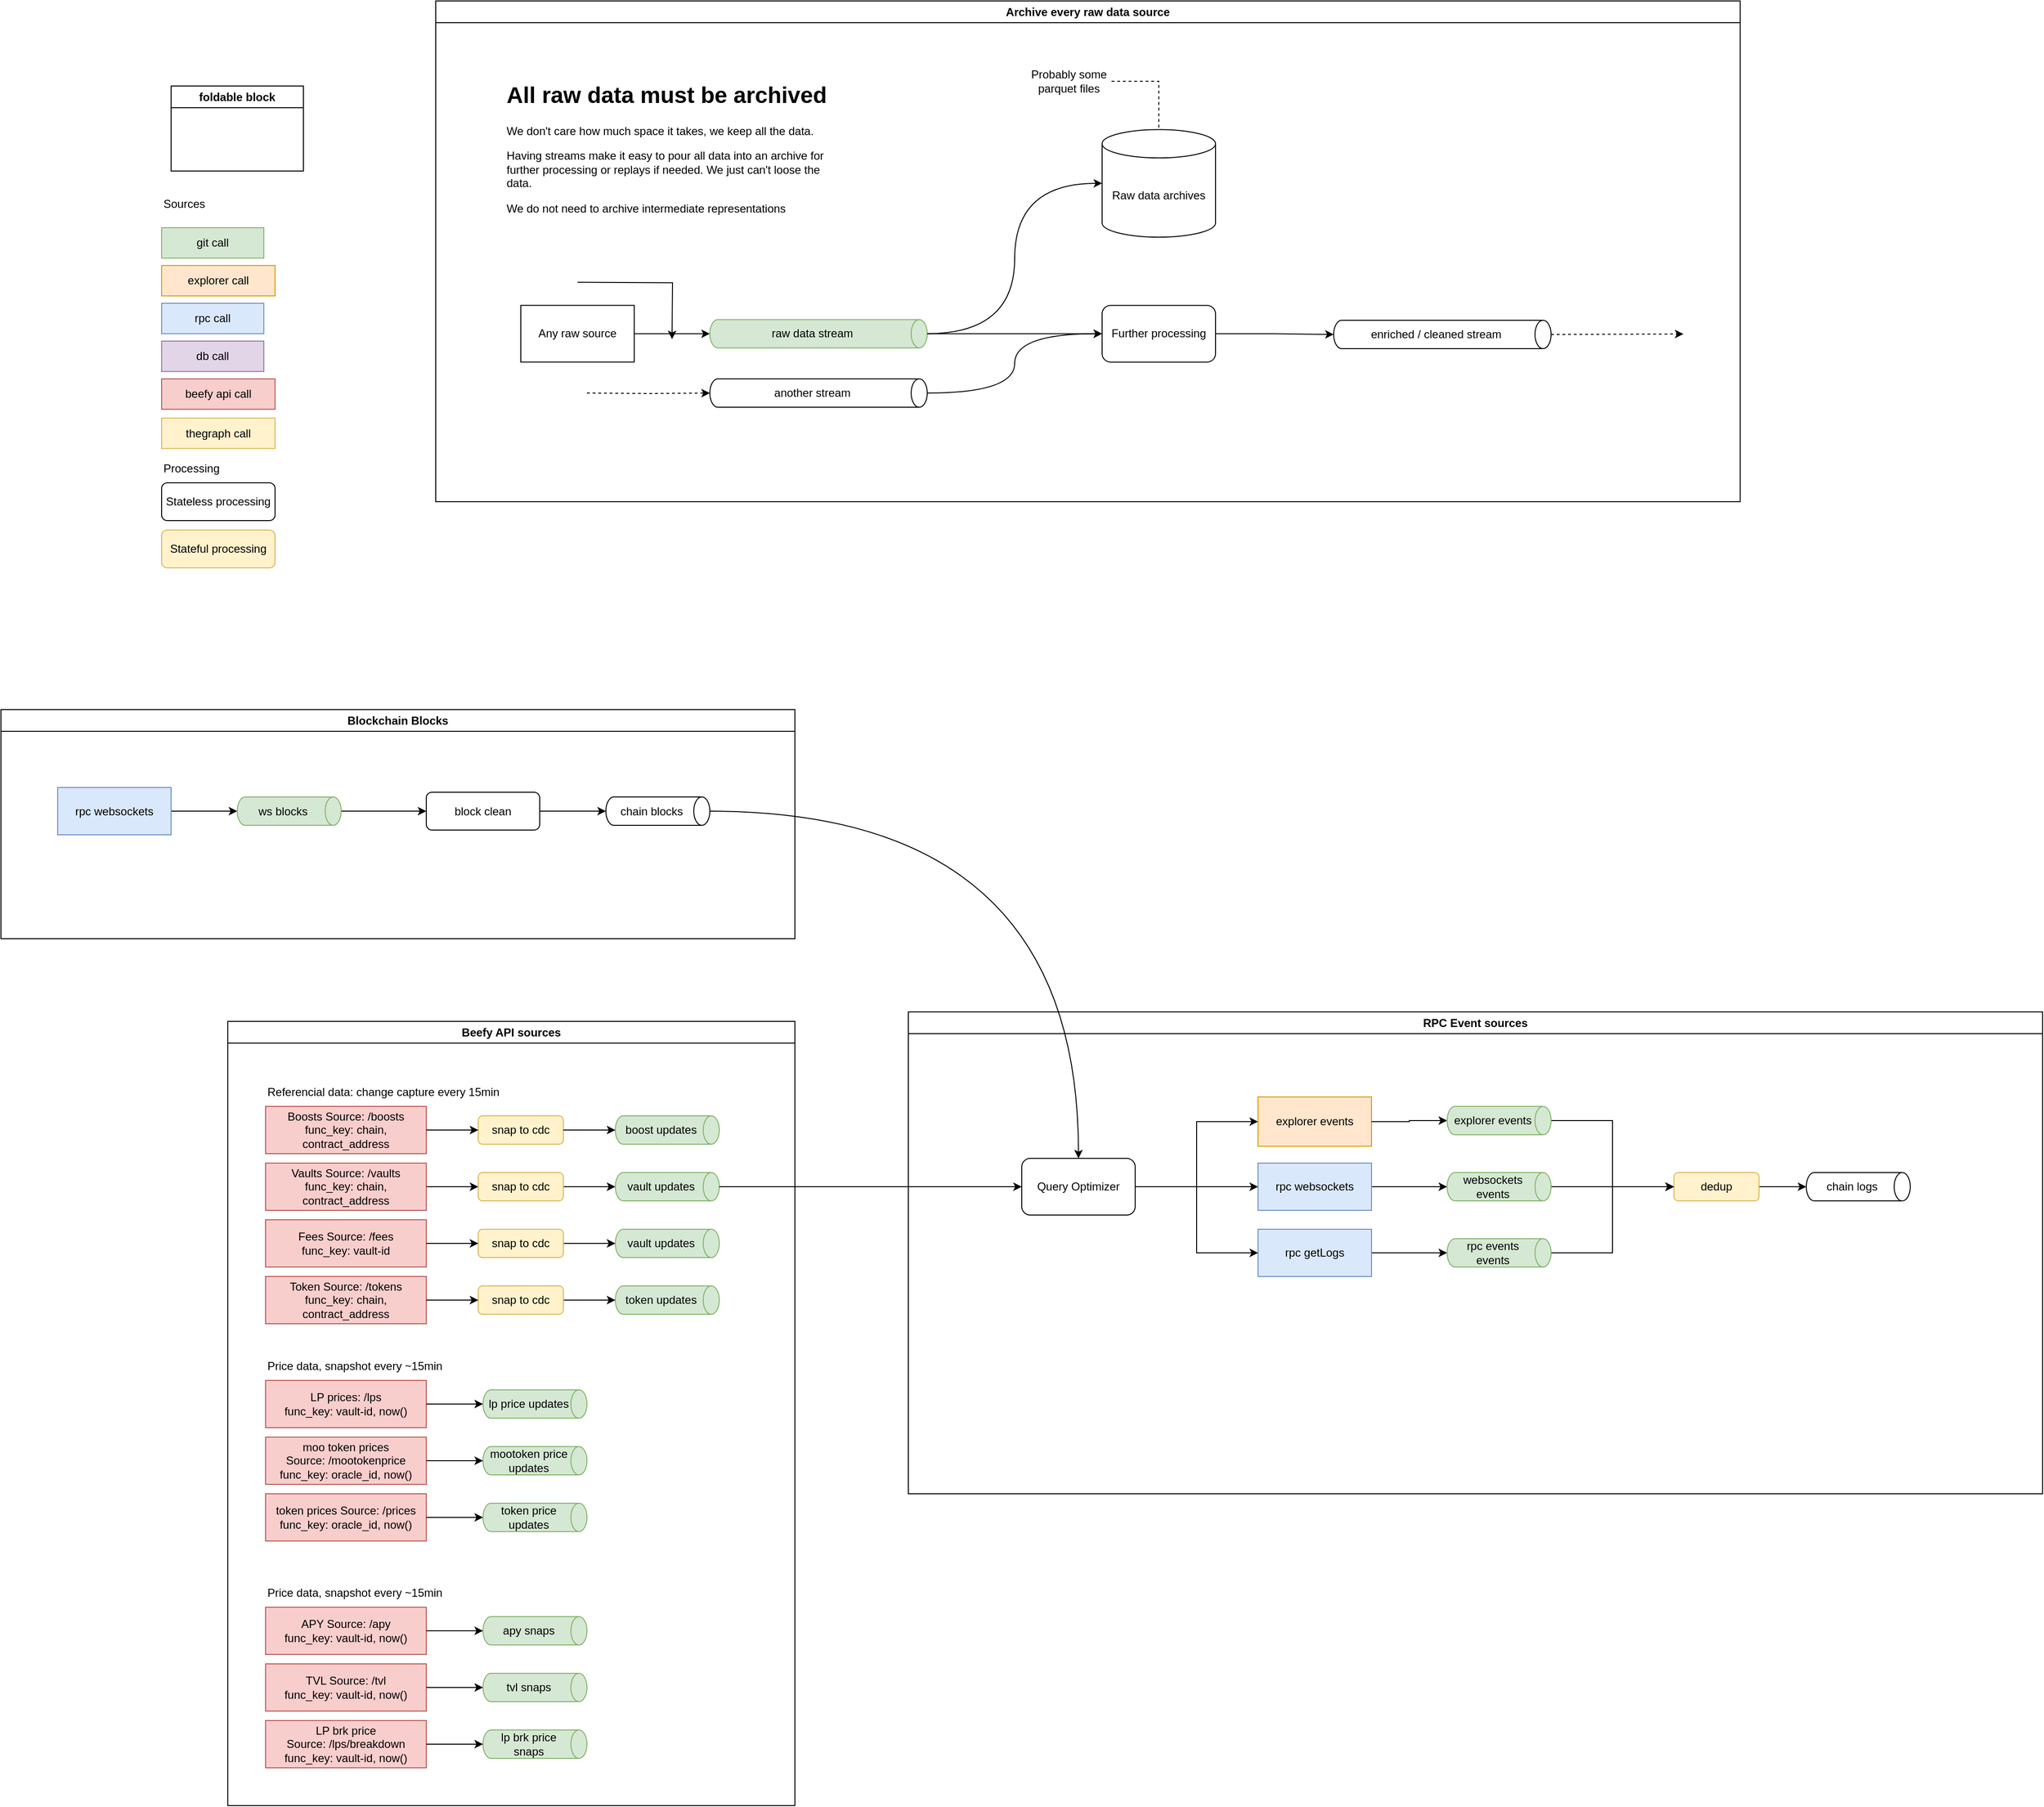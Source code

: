 <mxfile version="22.0.8" type="github">
  <diagram name="Page-1" id="d61cFQMUThN0K3jyABDj">
    <mxGraphModel dx="2318" dy="2103" grid="1" gridSize="10" guides="1" tooltips="1" connect="1" arrows="1" fold="1" page="1" pageScale="1" pageWidth="850" pageHeight="1100" math="0" shadow="0">
      <root>
        <mxCell id="0" />
        <mxCell id="1" parent="0" />
        <mxCell id="mptU31HQFR-m2cuub4Bu-2" value="explorer call" style="rounded=0;whiteSpace=wrap;html=1;fontSize=12;glass=0;strokeWidth=1;shadow=0;fillColor=#ffe6cc;strokeColor=#d79b00;" vertex="1" parent="1">
          <mxGeometry x="90" y="50" width="120" height="32.2" as="geometry" />
        </mxCell>
        <mxCell id="mptU31HQFR-m2cuub4Bu-3" value="rpc call" style="rounded=0;whiteSpace=wrap;html=1;fontSize=12;glass=0;strokeWidth=1;shadow=0;fillColor=#dae8fc;strokeColor=#6c8ebf;" vertex="1" parent="1">
          <mxGeometry x="90" y="90" width="108.12" height="32.2" as="geometry" />
        </mxCell>
        <mxCell id="mptU31HQFR-m2cuub4Bu-4" value="git call" style="rounded=0;whiteSpace=wrap;html=1;fontSize=12;glass=0;strokeWidth=1;shadow=0;fillColor=#d5e8d4;strokeColor=#82b366;" vertex="1" parent="1">
          <mxGeometry x="90" y="10" width="108.12" height="32.2" as="geometry" />
        </mxCell>
        <mxCell id="mptU31HQFR-m2cuub4Bu-5" value="db call" style="rounded=0;whiteSpace=wrap;html=1;fontSize=12;glass=0;strokeWidth=1;shadow=0;fillColor=#e1d5e7;strokeColor=#9673a6;" vertex="1" parent="1">
          <mxGeometry x="90" y="130" width="108.12" height="32.2" as="geometry" />
        </mxCell>
        <mxCell id="mptU31HQFR-m2cuub4Bu-6" value="beefy api call" style="rounded=0;whiteSpace=wrap;html=1;fontSize=12;glass=0;strokeWidth=1;shadow=0;fillColor=#f8cecc;strokeColor=#b85450;" vertex="1" parent="1">
          <mxGeometry x="90" y="170" width="120" height="32.2" as="geometry" />
        </mxCell>
        <mxCell id="mptU31HQFR-m2cuub4Bu-7" value="thegraph call" style="rounded=0;whiteSpace=wrap;html=1;fontSize=12;glass=0;strokeWidth=1;shadow=0;fillColor=#fff2cc;strokeColor=#d6b656;" vertex="1" parent="1">
          <mxGeometry x="90" y="211.5" width="120" height="32.2" as="geometry" />
        </mxCell>
        <mxCell id="mptU31HQFR-m2cuub4Bu-27" value="Archive every raw data source" style="swimlane;whiteSpace=wrap;html=1;" vertex="1" parent="1">
          <mxGeometry x="380" y="-230" width="1380" height="530" as="geometry">
            <mxRectangle x="380" y="-230" width="80" height="30" as="alternateBounds" />
          </mxGeometry>
        </mxCell>
        <mxCell id="mptU31HQFR-m2cuub4Bu-36" style="edgeStyle=orthogonalEdgeStyle;rounded=0;orthogonalLoop=1;jettySize=auto;html=1;exitX=1;exitY=0.5;exitDx=0;exitDy=0;entryX=0;entryY=0.5;entryDx=0;entryDy=0;jumpStyle=arc;jumpSize=12;" edge="1" parent="mptU31HQFR-m2cuub4Bu-27" target="mptU31HQFR-m2cuub4Bu-31">
          <mxGeometry relative="1" as="geometry">
            <mxPoint x="250" y="358" as="targetPoint" />
            <mxPoint x="150" y="297.75" as="sourcePoint" />
          </mxGeometry>
        </mxCell>
        <mxCell id="mptU31HQFR-m2cuub4Bu-37" style="edgeStyle=orthogonalEdgeStyle;rounded=0;orthogonalLoop=1;jettySize=auto;html=1;exitX=1;exitY=0.5;exitDx=0;exitDy=0;jumpStyle=arc;jumpSize=12;" edge="1" parent="mptU31HQFR-m2cuub4Bu-27" target="mptU31HQFR-m2cuub4Bu-32">
          <mxGeometry relative="1" as="geometry">
            <mxPoint x="310" y="298.25" as="sourcePoint" />
          </mxGeometry>
        </mxCell>
        <mxCell id="mptU31HQFR-m2cuub4Bu-38" style="edgeStyle=orthogonalEdgeStyle;rounded=0;orthogonalLoop=1;jettySize=auto;html=1;exitX=1;exitY=0.5;exitDx=0;exitDy=0;exitPerimeter=0;jumpStyle=arc;jumpSize=12;" edge="1" parent="mptU31HQFR-m2cuub4Bu-27" target="mptU31HQFR-m2cuub4Bu-33">
          <mxGeometry relative="1" as="geometry">
            <mxPoint x="470" y="298.25" as="sourcePoint" />
          </mxGeometry>
        </mxCell>
        <mxCell id="mptU31HQFR-m2cuub4Bu-11" value="Any raw source" style="rounded=0;whiteSpace=wrap;html=1;" vertex="1" parent="mptU31HQFR-m2cuub4Bu-27">
          <mxGeometry x="90" y="322.2" width="120" height="60" as="geometry" />
        </mxCell>
        <mxCell id="mptU31HQFR-m2cuub4Bu-17" value="raw data stream" style="shape=cylinder3;whiteSpace=wrap;html=1;boundedLbl=1;backgroundOutline=1;size=8.5;rotation=90;fillColor=#d5e8d4;horizontal=0;strokeColor=#82b366;" vertex="1" parent="mptU31HQFR-m2cuub4Bu-27">
          <mxGeometry x="390" y="237.2" width="30" height="230" as="geometry" />
        </mxCell>
        <mxCell id="mptU31HQFR-m2cuub4Bu-18" style="edgeStyle=orthogonalEdgeStyle;rounded=0;orthogonalLoop=1;jettySize=auto;html=1;exitX=1;exitY=0.5;exitDx=0;exitDy=0;entryX=0.5;entryY=1;entryDx=0;entryDy=0;entryPerimeter=0;" edge="1" parent="mptU31HQFR-m2cuub4Bu-27" source="mptU31HQFR-m2cuub4Bu-11" target="mptU31HQFR-m2cuub4Bu-17">
          <mxGeometry relative="1" as="geometry" />
        </mxCell>
        <mxCell id="mptU31HQFR-m2cuub4Bu-19" value="Raw data archives" style="shape=cylinder3;whiteSpace=wrap;html=1;boundedLbl=1;backgroundOutline=1;size=15;" vertex="1" parent="mptU31HQFR-m2cuub4Bu-27">
          <mxGeometry x="705" y="136.1" width="120" height="113.9" as="geometry" />
        </mxCell>
        <mxCell id="mptU31HQFR-m2cuub4Bu-22" style="edgeStyle=orthogonalEdgeStyle;rounded=0;orthogonalLoop=1;jettySize=auto;html=1;exitX=0.5;exitY=0;exitDx=0;exitDy=0;exitPerimeter=0;entryX=0;entryY=0.5;entryDx=0;entryDy=0;entryPerimeter=0;curved=1;" edge="1" parent="mptU31HQFR-m2cuub4Bu-27" source="mptU31HQFR-m2cuub4Bu-17" target="mptU31HQFR-m2cuub4Bu-19">
          <mxGeometry relative="1" as="geometry" />
        </mxCell>
        <mxCell id="mptU31HQFR-m2cuub4Bu-24" value="Further processing" style="rounded=1;whiteSpace=wrap;html=1;" vertex="1" parent="mptU31HQFR-m2cuub4Bu-27">
          <mxGeometry x="705" y="322.2" width="120" height="60" as="geometry" />
        </mxCell>
        <mxCell id="mptU31HQFR-m2cuub4Bu-23" style="edgeStyle=orthogonalEdgeStyle;rounded=0;orthogonalLoop=1;jettySize=auto;html=1;exitX=0.5;exitY=0;exitDx=0;exitDy=0;exitPerimeter=0;entryX=0;entryY=0.5;entryDx=0;entryDy=0;" edge="1" parent="mptU31HQFR-m2cuub4Bu-27" source="mptU31HQFR-m2cuub4Bu-17" target="mptU31HQFR-m2cuub4Bu-24">
          <mxGeometry relative="1" as="geometry">
            <mxPoint x="685" y="352" as="targetPoint" />
          </mxGeometry>
        </mxCell>
        <mxCell id="mptU31HQFR-m2cuub4Bu-25" value="Probably some parquet files" style="text;html=1;strokeColor=none;fillColor=none;align=center;verticalAlign=middle;whiteSpace=wrap;rounded=0;" vertex="1" parent="mptU31HQFR-m2cuub4Bu-27">
          <mxGeometry x="625" y="70" width="90" height="30" as="geometry" />
        </mxCell>
        <mxCell id="mptU31HQFR-m2cuub4Bu-26" style="edgeStyle=orthogonalEdgeStyle;rounded=0;orthogonalLoop=1;jettySize=auto;html=1;exitX=1;exitY=0.5;exitDx=0;exitDy=0;entryX=0.5;entryY=0;entryDx=0;entryDy=0;entryPerimeter=0;dashed=1;endArrow=none;endFill=0;" edge="1" parent="mptU31HQFR-m2cuub4Bu-27" source="mptU31HQFR-m2cuub4Bu-25" target="mptU31HQFR-m2cuub4Bu-19">
          <mxGeometry relative="1" as="geometry" />
        </mxCell>
        <mxCell id="mptU31HQFR-m2cuub4Bu-42" value="&lt;h1&gt;All raw data must be archived&lt;/h1&gt;&lt;p&gt;We don&#39;t care how much space it takes, we keep all the data.&lt;/p&gt;&lt;p&gt;Having streams make it easy to pour all data into an archive for further processing or replays if needed. We just can&#39;t loose the data.&lt;/p&gt;&lt;p&gt;We do not need to archive intermediate representations&lt;/p&gt;" style="text;html=1;strokeColor=none;fillColor=none;spacing=5;spacingTop=-20;whiteSpace=wrap;overflow=hidden;rounded=0;" vertex="1" parent="mptU31HQFR-m2cuub4Bu-27">
          <mxGeometry x="70" y="80" width="360" height="160" as="geometry" />
        </mxCell>
        <mxCell id="mptU31HQFR-m2cuub4Bu-48" style="edgeStyle=orthogonalEdgeStyle;rounded=0;orthogonalLoop=1;jettySize=auto;html=1;exitX=0.5;exitY=0;exitDx=0;exitDy=0;exitPerimeter=0;dashed=1;" edge="1" parent="mptU31HQFR-m2cuub4Bu-27" source="mptU31HQFR-m2cuub4Bu-43">
          <mxGeometry relative="1" as="geometry">
            <mxPoint x="1320" y="352.5" as="targetPoint" />
          </mxGeometry>
        </mxCell>
        <mxCell id="mptU31HQFR-m2cuub4Bu-43" value="enriched / cleaned stream" style="shape=cylinder3;whiteSpace=wrap;html=1;boundedLbl=1;backgroundOutline=1;size=8.5;rotation=90;horizontal=0;" vertex="1" parent="mptU31HQFR-m2cuub4Bu-27">
          <mxGeometry x="1050" y="238" width="30" height="230" as="geometry" />
        </mxCell>
        <mxCell id="mptU31HQFR-m2cuub4Bu-44" style="edgeStyle=orthogonalEdgeStyle;rounded=0;orthogonalLoop=1;jettySize=auto;html=1;exitX=1;exitY=0.5;exitDx=0;exitDy=0;entryX=0.5;entryY=1;entryDx=0;entryDy=0;entryPerimeter=0;" edge="1" parent="mptU31HQFR-m2cuub4Bu-27" source="mptU31HQFR-m2cuub4Bu-24" target="mptU31HQFR-m2cuub4Bu-43">
          <mxGeometry relative="1" as="geometry" />
        </mxCell>
        <mxCell id="mptU31HQFR-m2cuub4Bu-47" style="edgeStyle=orthogonalEdgeStyle;rounded=0;orthogonalLoop=1;jettySize=auto;html=1;exitX=0.5;exitY=0;exitDx=0;exitDy=0;exitPerimeter=0;entryX=0;entryY=0.5;entryDx=0;entryDy=0;curved=1;" edge="1" parent="mptU31HQFR-m2cuub4Bu-27" source="mptU31HQFR-m2cuub4Bu-45" target="mptU31HQFR-m2cuub4Bu-24">
          <mxGeometry relative="1" as="geometry" />
        </mxCell>
        <mxCell id="mptU31HQFR-m2cuub4Bu-45" value="another stream" style="shape=cylinder3;whiteSpace=wrap;html=1;boundedLbl=1;backgroundOutline=1;size=8.5;rotation=90;horizontal=0;" vertex="1" parent="mptU31HQFR-m2cuub4Bu-27">
          <mxGeometry x="390" y="300" width="30" height="230" as="geometry" />
        </mxCell>
        <mxCell id="mptU31HQFR-m2cuub4Bu-46" style="edgeStyle=orthogonalEdgeStyle;rounded=0;orthogonalLoop=1;jettySize=auto;html=1;entryX=0.5;entryY=1;entryDx=0;entryDy=0;entryPerimeter=0;dashed=1;" edge="1" parent="mptU31HQFR-m2cuub4Bu-27" target="mptU31HQFR-m2cuub4Bu-45">
          <mxGeometry relative="1" as="geometry">
            <mxPoint x="160" y="415" as="sourcePoint" />
            <mxPoint x="280" y="414.79" as="targetPoint" />
          </mxGeometry>
        </mxCell>
        <mxCell id="mptU31HQFR-m2cuub4Bu-82" value="foldable block" style="swimlane;whiteSpace=wrap;html=1;" vertex="1" parent="1">
          <mxGeometry x="100" y="-140" width="140" height="90" as="geometry">
            <mxRectangle x="380" y="-230" width="80" height="30" as="alternateBounds" />
          </mxGeometry>
        </mxCell>
        <mxCell id="mptU31HQFR-m2cuub4Bu-84" style="edgeStyle=orthogonalEdgeStyle;rounded=0;orthogonalLoop=1;jettySize=auto;html=1;exitX=1;exitY=0.5;exitDx=0;exitDy=0;jumpStyle=arc;jumpSize=12;" edge="1" parent="mptU31HQFR-m2cuub4Bu-82">
          <mxGeometry relative="1" as="geometry">
            <mxPoint x="310" y="298.25" as="sourcePoint" />
          </mxGeometry>
        </mxCell>
        <mxCell id="mptU31HQFR-m2cuub4Bu-85" style="edgeStyle=orthogonalEdgeStyle;rounded=0;orthogonalLoop=1;jettySize=auto;html=1;exitX=1;exitY=0.5;exitDx=0;exitDy=0;exitPerimeter=0;jumpStyle=arc;jumpSize=12;" edge="1" parent="mptU31HQFR-m2cuub4Bu-82">
          <mxGeometry relative="1" as="geometry">
            <mxPoint x="470" y="298.25" as="sourcePoint" />
          </mxGeometry>
        </mxCell>
        <mxCell id="mptU31HQFR-m2cuub4Bu-102" value="Beefy API sources" style="swimlane;whiteSpace=wrap;html=1;" vertex="1" parent="1">
          <mxGeometry x="160" y="850" width="600" height="830" as="geometry">
            <mxRectangle x="380" y="-230" width="80" height="30" as="alternateBounds" />
          </mxGeometry>
        </mxCell>
        <mxCell id="mptU31HQFR-m2cuub4Bu-103" style="edgeStyle=orthogonalEdgeStyle;rounded=0;orthogonalLoop=1;jettySize=auto;html=1;exitX=1;exitY=0.5;exitDx=0;exitDy=0;jumpStyle=arc;jumpSize=12;" edge="1" parent="mptU31HQFR-m2cuub4Bu-102">
          <mxGeometry relative="1" as="geometry">
            <mxPoint x="310" y="298.25" as="sourcePoint" />
          </mxGeometry>
        </mxCell>
        <mxCell id="mptU31HQFR-m2cuub4Bu-104" style="edgeStyle=orthogonalEdgeStyle;rounded=0;orthogonalLoop=1;jettySize=auto;html=1;exitX=1;exitY=0.5;exitDx=0;exitDy=0;exitPerimeter=0;jumpStyle=arc;jumpSize=12;" edge="1" parent="mptU31HQFR-m2cuub4Bu-102">
          <mxGeometry relative="1" as="geometry">
            <mxPoint x="470" y="298.25" as="sourcePoint" />
          </mxGeometry>
        </mxCell>
        <mxCell id="mptU31HQFR-m2cuub4Bu-9" value="Boosts Source:&amp;nbsp;/boosts&lt;br&gt;func_key: chain, contract_address" style="rounded=0;whiteSpace=wrap;html=1;fontSize=12;glass=0;strokeWidth=1;shadow=0;fillColor=#f8cecc;strokeColor=#b85450;" vertex="1" parent="mptU31HQFR-m2cuub4Bu-102">
          <mxGeometry x="40" y="90" width="170" height="50" as="geometry" />
        </mxCell>
        <mxCell id="mptU31HQFR-m2cuub4Bu-114" style="edgeStyle=orthogonalEdgeStyle;rounded=0;orthogonalLoop=1;jettySize=auto;html=1;" edge="1" parent="mptU31HQFR-m2cuub4Bu-102" source="mptU31HQFR-m2cuub4Bu-10" target="mptU31HQFR-m2cuub4Bu-113">
          <mxGeometry relative="1" as="geometry" />
        </mxCell>
        <mxCell id="mptU31HQFR-m2cuub4Bu-10" value="Vaults Source:&amp;nbsp;/vaults&lt;br style=&quot;border-color: var(--border-color);&quot;&gt;func_key: chain, contract_address" style="rounded=0;whiteSpace=wrap;html=1;fontSize=12;glass=0;strokeWidth=1;shadow=0;fillColor=#f8cecc;strokeColor=#b85450;" vertex="1" parent="mptU31HQFR-m2cuub4Bu-102">
          <mxGeometry x="40" y="150" width="170" height="50" as="geometry" />
        </mxCell>
        <mxCell id="mptU31HQFR-m2cuub4Bu-52" value="boost updates" style="shape=cylinder3;whiteSpace=wrap;html=1;boundedLbl=1;backgroundOutline=1;size=8.5;rotation=90;fillColor=#d5e8d4;horizontal=0;strokeColor=#82b366;" vertex="1" parent="mptU31HQFR-m2cuub4Bu-102">
          <mxGeometry x="450" y="60" width="30" height="110" as="geometry" />
        </mxCell>
        <mxCell id="mptU31HQFR-m2cuub4Bu-56" value="APY Source:&amp;nbsp;/apy&lt;br style=&quot;border-color: var(--border-color);&quot;&gt;func_key: vault-id, now()" style="rounded=0;whiteSpace=wrap;html=1;fontSize=12;glass=0;strokeWidth=1;shadow=0;fillColor=#f8cecc;strokeColor=#b85450;" vertex="1" parent="mptU31HQFR-m2cuub4Bu-102">
          <mxGeometry x="40" y="620" width="170" height="50" as="geometry" />
        </mxCell>
        <mxCell id="mptU31HQFR-m2cuub4Bu-57" value="TVL Source:&amp;nbsp;/tvl&lt;br&gt;func_key: vault-id, now()" style="rounded=0;whiteSpace=wrap;html=1;fontSize=12;glass=0;strokeWidth=1;shadow=0;fillColor=#f8cecc;strokeColor=#b85450;" vertex="1" parent="mptU31HQFR-m2cuub4Bu-102">
          <mxGeometry x="40" y="680" width="170" height="50" as="geometry" />
        </mxCell>
        <mxCell id="mptU31HQFR-m2cuub4Bu-60" value="tvl snaps" style="shape=cylinder3;whiteSpace=wrap;html=1;boundedLbl=1;backgroundOutline=1;size=8.5;rotation=90;fillColor=#d5e8d4;horizontal=0;strokeColor=#82b366;" vertex="1" parent="mptU31HQFR-m2cuub4Bu-102">
          <mxGeometry x="310" y="650" width="30" height="110" as="geometry" />
        </mxCell>
        <mxCell id="mptU31HQFR-m2cuub4Bu-58" value="apy snaps" style="shape=cylinder3;whiteSpace=wrap;html=1;boundedLbl=1;backgroundOutline=1;size=8.5;rotation=90;fillColor=#d5e8d4;horizontal=0;strokeColor=#82b366;" vertex="1" parent="mptU31HQFR-m2cuub4Bu-102">
          <mxGeometry x="310" y="590" width="30" height="110" as="geometry" />
        </mxCell>
        <mxCell id="mptU31HQFR-m2cuub4Bu-61" style="edgeStyle=orthogonalEdgeStyle;rounded=0;orthogonalLoop=1;jettySize=auto;html=1;" edge="1" parent="mptU31HQFR-m2cuub4Bu-102" source="mptU31HQFR-m2cuub4Bu-57" target="mptU31HQFR-m2cuub4Bu-60">
          <mxGeometry relative="1" as="geometry" />
        </mxCell>
        <mxCell id="mptU31HQFR-m2cuub4Bu-59" style="edgeStyle=orthogonalEdgeStyle;rounded=0;orthogonalLoop=1;jettySize=auto;html=1;" edge="1" parent="mptU31HQFR-m2cuub4Bu-102" source="mptU31HQFR-m2cuub4Bu-56" target="mptU31HQFR-m2cuub4Bu-58">
          <mxGeometry relative="1" as="geometry" />
        </mxCell>
        <mxCell id="mptU31HQFR-m2cuub4Bu-105" value="Price data, snapshot every ~15min" style="text;html=1;strokeColor=none;fillColor=none;align=left;verticalAlign=middle;whiteSpace=wrap;rounded=0;" vertex="1" parent="mptU31HQFR-m2cuub4Bu-102">
          <mxGeometry x="40" y="350" width="250" height="30" as="geometry" />
        </mxCell>
        <mxCell id="mptU31HQFR-m2cuub4Bu-106" value="Referencial data: change capture every 15min" style="text;html=1;strokeColor=none;fillColor=none;align=left;verticalAlign=middle;whiteSpace=wrap;rounded=0;" vertex="1" parent="mptU31HQFR-m2cuub4Bu-102">
          <mxGeometry x="40" y="60" width="330" height="30" as="geometry" />
        </mxCell>
        <mxCell id="mptU31HQFR-m2cuub4Bu-109" value="snap to cdc" style="rounded=1;whiteSpace=wrap;html=1;fillColor=#fff2cc;strokeColor=#d6b656;" vertex="1" parent="mptU31HQFR-m2cuub4Bu-102">
          <mxGeometry x="265" y="100" width="90" height="30" as="geometry" />
        </mxCell>
        <mxCell id="mptU31HQFR-m2cuub4Bu-53" style="edgeStyle=orthogonalEdgeStyle;rounded=0;orthogonalLoop=1;jettySize=auto;html=1;" edge="1" parent="mptU31HQFR-m2cuub4Bu-102" source="mptU31HQFR-m2cuub4Bu-9" target="mptU31HQFR-m2cuub4Bu-109">
          <mxGeometry relative="1" as="geometry" />
        </mxCell>
        <mxCell id="mptU31HQFR-m2cuub4Bu-110" style="edgeStyle=orthogonalEdgeStyle;rounded=0;orthogonalLoop=1;jettySize=auto;html=1;" edge="1" parent="mptU31HQFR-m2cuub4Bu-102" source="mptU31HQFR-m2cuub4Bu-109" target="mptU31HQFR-m2cuub4Bu-52">
          <mxGeometry relative="1" as="geometry" />
        </mxCell>
        <mxCell id="mptU31HQFR-m2cuub4Bu-112" value="vault updates" style="shape=cylinder3;whiteSpace=wrap;html=1;boundedLbl=1;backgroundOutline=1;size=8.5;rotation=90;fillColor=#d5e8d4;horizontal=0;strokeColor=#82b366;" vertex="1" parent="mptU31HQFR-m2cuub4Bu-102">
          <mxGeometry x="450" y="120" width="30" height="110" as="geometry" />
        </mxCell>
        <mxCell id="mptU31HQFR-m2cuub4Bu-115" style="edgeStyle=orthogonalEdgeStyle;rounded=0;orthogonalLoop=1;jettySize=auto;html=1;" edge="1" parent="mptU31HQFR-m2cuub4Bu-102" source="mptU31HQFR-m2cuub4Bu-113" target="mptU31HQFR-m2cuub4Bu-112">
          <mxGeometry relative="1" as="geometry" />
        </mxCell>
        <mxCell id="mptU31HQFR-m2cuub4Bu-113" value="snap to cdc" style="rounded=1;whiteSpace=wrap;html=1;fillColor=#fff2cc;strokeColor=#d6b656;" vertex="1" parent="mptU31HQFR-m2cuub4Bu-102">
          <mxGeometry x="265" y="160" width="90" height="30" as="geometry" />
        </mxCell>
        <mxCell id="mptU31HQFR-m2cuub4Bu-116" value="Fees Source:&amp;nbsp;/fees&lt;br style=&quot;border-color: var(--border-color);&quot;&gt;func_key: vault-id" style="rounded=0;whiteSpace=wrap;html=1;fontSize=12;glass=0;strokeWidth=1;shadow=0;fillColor=#f8cecc;strokeColor=#b85450;" vertex="1" parent="mptU31HQFR-m2cuub4Bu-102">
          <mxGeometry x="40" y="210" width="170" height="50" as="geometry" />
        </mxCell>
        <mxCell id="mptU31HQFR-m2cuub4Bu-117" value="vault updates" style="shape=cylinder3;whiteSpace=wrap;html=1;boundedLbl=1;backgroundOutline=1;size=8.5;rotation=90;fillColor=#d5e8d4;horizontal=0;strokeColor=#82b366;" vertex="1" parent="mptU31HQFR-m2cuub4Bu-102">
          <mxGeometry x="450" y="180" width="30" height="110" as="geometry" />
        </mxCell>
        <mxCell id="mptU31HQFR-m2cuub4Bu-120" style="edgeStyle=orthogonalEdgeStyle;rounded=0;orthogonalLoop=1;jettySize=auto;html=1;" edge="1" parent="mptU31HQFR-m2cuub4Bu-102" source="mptU31HQFR-m2cuub4Bu-118" target="mptU31HQFR-m2cuub4Bu-117">
          <mxGeometry relative="1" as="geometry" />
        </mxCell>
        <mxCell id="mptU31HQFR-m2cuub4Bu-118" value="snap to cdc" style="rounded=1;whiteSpace=wrap;html=1;fillColor=#fff2cc;strokeColor=#d6b656;" vertex="1" parent="mptU31HQFR-m2cuub4Bu-102">
          <mxGeometry x="265" y="220" width="90" height="30" as="geometry" />
        </mxCell>
        <mxCell id="mptU31HQFR-m2cuub4Bu-119" style="edgeStyle=orthogonalEdgeStyle;rounded=0;orthogonalLoop=1;jettySize=auto;html=1;" edge="1" parent="mptU31HQFR-m2cuub4Bu-102" source="mptU31HQFR-m2cuub4Bu-116" target="mptU31HQFR-m2cuub4Bu-118">
          <mxGeometry relative="1" as="geometry" />
        </mxCell>
        <mxCell id="mptU31HQFR-m2cuub4Bu-121" value="LP prices:&amp;nbsp;/lps&lt;br&gt;func_key: vault-id, now()" style="rounded=0;whiteSpace=wrap;html=1;fontSize=12;glass=0;strokeWidth=1;shadow=0;fillColor=#f8cecc;strokeColor=#b85450;" vertex="1" parent="mptU31HQFR-m2cuub4Bu-102">
          <mxGeometry x="40" y="380" width="170" height="50" as="geometry" />
        </mxCell>
        <mxCell id="mptU31HQFR-m2cuub4Bu-122" value="lp price updates" style="shape=cylinder3;whiteSpace=wrap;html=1;boundedLbl=1;backgroundOutline=1;size=8.5;rotation=90;fillColor=#d5e8d4;horizontal=0;strokeColor=#82b366;" vertex="1" parent="mptU31HQFR-m2cuub4Bu-102">
          <mxGeometry x="310" y="350" width="30" height="110" as="geometry" />
        </mxCell>
        <mxCell id="mptU31HQFR-m2cuub4Bu-123" style="edgeStyle=orthogonalEdgeStyle;rounded=0;orthogonalLoop=1;jettySize=auto;html=1;" edge="1" parent="mptU31HQFR-m2cuub4Bu-102" source="mptU31HQFR-m2cuub4Bu-121" target="mptU31HQFR-m2cuub4Bu-122">
          <mxGeometry relative="1" as="geometry" />
        </mxCell>
        <mxCell id="mptU31HQFR-m2cuub4Bu-124" value="LP brk price Source:&amp;nbsp;/lps/breakdown&lt;br&gt;func_key: vault-id, now()" style="rounded=0;whiteSpace=wrap;html=1;fontSize=12;glass=0;strokeWidth=1;shadow=0;fillColor=#f8cecc;strokeColor=#b85450;" vertex="1" parent="mptU31HQFR-m2cuub4Bu-102">
          <mxGeometry x="40" y="740" width="170" height="50" as="geometry" />
        </mxCell>
        <mxCell id="mptU31HQFR-m2cuub4Bu-125" value="lp brk price snaps" style="shape=cylinder3;whiteSpace=wrap;html=1;boundedLbl=1;backgroundOutline=1;size=8.5;rotation=90;fillColor=#d5e8d4;horizontal=0;strokeColor=#82b366;" vertex="1" parent="mptU31HQFR-m2cuub4Bu-102">
          <mxGeometry x="310" y="710" width="30" height="110" as="geometry" />
        </mxCell>
        <mxCell id="mptU31HQFR-m2cuub4Bu-126" style="edgeStyle=orthogonalEdgeStyle;rounded=0;orthogonalLoop=1;jettySize=auto;html=1;" edge="1" parent="mptU31HQFR-m2cuub4Bu-102" source="mptU31HQFR-m2cuub4Bu-124" target="mptU31HQFR-m2cuub4Bu-125">
          <mxGeometry relative="1" as="geometry" />
        </mxCell>
        <mxCell id="mptU31HQFR-m2cuub4Bu-127" value="Token Source:&amp;nbsp;/tokens&lt;br style=&quot;border-color: var(--border-color);&quot;&gt;func_key: chain, contract_address" style="rounded=0;whiteSpace=wrap;html=1;fontSize=12;glass=0;strokeWidth=1;shadow=0;fillColor=#f8cecc;strokeColor=#b85450;" vertex="1" parent="mptU31HQFR-m2cuub4Bu-102">
          <mxGeometry x="40" y="270" width="170" height="50" as="geometry" />
        </mxCell>
        <mxCell id="mptU31HQFR-m2cuub4Bu-128" value="token updates" style="shape=cylinder3;whiteSpace=wrap;html=1;boundedLbl=1;backgroundOutline=1;size=8.5;rotation=90;fillColor=#d5e8d4;horizontal=0;strokeColor=#82b366;" vertex="1" parent="mptU31HQFR-m2cuub4Bu-102">
          <mxGeometry x="450" y="240" width="30" height="110" as="geometry" />
        </mxCell>
        <mxCell id="mptU31HQFR-m2cuub4Bu-129" style="edgeStyle=orthogonalEdgeStyle;rounded=0;orthogonalLoop=1;jettySize=auto;html=1;" edge="1" parent="mptU31HQFR-m2cuub4Bu-102" source="mptU31HQFR-m2cuub4Bu-130" target="mptU31HQFR-m2cuub4Bu-128">
          <mxGeometry relative="1" as="geometry" />
        </mxCell>
        <mxCell id="mptU31HQFR-m2cuub4Bu-130" value="snap to cdc" style="rounded=1;whiteSpace=wrap;html=1;fillColor=#fff2cc;strokeColor=#d6b656;" vertex="1" parent="mptU31HQFR-m2cuub4Bu-102">
          <mxGeometry x="265" y="280" width="90" height="30" as="geometry" />
        </mxCell>
        <mxCell id="mptU31HQFR-m2cuub4Bu-131" style="edgeStyle=orthogonalEdgeStyle;rounded=0;orthogonalLoop=1;jettySize=auto;html=1;" edge="1" parent="mptU31HQFR-m2cuub4Bu-102" source="mptU31HQFR-m2cuub4Bu-127" target="mptU31HQFR-m2cuub4Bu-130">
          <mxGeometry relative="1" as="geometry" />
        </mxCell>
        <mxCell id="mptU31HQFR-m2cuub4Bu-132" value="moo token prices Source:&amp;nbsp;/mootokenprice&lt;br&gt;func_key: oracle_id, now()" style="rounded=0;whiteSpace=wrap;html=1;fontSize=12;glass=0;strokeWidth=1;shadow=0;fillColor=#f8cecc;strokeColor=#b85450;" vertex="1" parent="mptU31HQFR-m2cuub4Bu-102">
          <mxGeometry x="40" y="440" width="170" height="50" as="geometry" />
        </mxCell>
        <mxCell id="mptU31HQFR-m2cuub4Bu-133" value="mootoken price updates" style="shape=cylinder3;whiteSpace=wrap;html=1;boundedLbl=1;backgroundOutline=1;size=8.5;rotation=90;fillColor=#d5e8d4;horizontal=0;strokeColor=#82b366;" vertex="1" parent="mptU31HQFR-m2cuub4Bu-102">
          <mxGeometry x="310" y="410" width="30" height="110" as="geometry" />
        </mxCell>
        <mxCell id="mptU31HQFR-m2cuub4Bu-134" style="edgeStyle=orthogonalEdgeStyle;rounded=0;orthogonalLoop=1;jettySize=auto;html=1;" edge="1" parent="mptU31HQFR-m2cuub4Bu-102" source="mptU31HQFR-m2cuub4Bu-132" target="mptU31HQFR-m2cuub4Bu-133">
          <mxGeometry relative="1" as="geometry" />
        </mxCell>
        <mxCell id="mptU31HQFR-m2cuub4Bu-135" value="Price data, snapshot every ~15min" style="text;html=1;strokeColor=none;fillColor=none;align=left;verticalAlign=middle;whiteSpace=wrap;rounded=0;" vertex="1" parent="mptU31HQFR-m2cuub4Bu-102">
          <mxGeometry x="40" y="590" width="250" height="30" as="geometry" />
        </mxCell>
        <mxCell id="mptU31HQFR-m2cuub4Bu-136" value="token prices Source:&amp;nbsp;/prices&lt;br&gt;func_key: oracle_id, now()" style="rounded=0;whiteSpace=wrap;html=1;fontSize=12;glass=0;strokeWidth=1;shadow=0;fillColor=#f8cecc;strokeColor=#b85450;" vertex="1" parent="mptU31HQFR-m2cuub4Bu-102">
          <mxGeometry x="40" y="500" width="170" height="50" as="geometry" />
        </mxCell>
        <mxCell id="mptU31HQFR-m2cuub4Bu-137" value="token price updates" style="shape=cylinder3;whiteSpace=wrap;html=1;boundedLbl=1;backgroundOutline=1;size=8.5;rotation=90;fillColor=#d5e8d4;horizontal=0;strokeColor=#82b366;" vertex="1" parent="mptU31HQFR-m2cuub4Bu-102">
          <mxGeometry x="310" y="470" width="30" height="110" as="geometry" />
        </mxCell>
        <mxCell id="mptU31HQFR-m2cuub4Bu-138" style="edgeStyle=orthogonalEdgeStyle;rounded=0;orthogonalLoop=1;jettySize=auto;html=1;" edge="1" parent="mptU31HQFR-m2cuub4Bu-102" source="mptU31HQFR-m2cuub4Bu-136" target="mptU31HQFR-m2cuub4Bu-137">
          <mxGeometry relative="1" as="geometry" />
        </mxCell>
        <mxCell id="mptU31HQFR-m2cuub4Bu-139" value="RPC Event sources" style="swimlane;whiteSpace=wrap;html=1;" vertex="1" parent="1">
          <mxGeometry x="880" y="840" width="1200" height="510" as="geometry">
            <mxRectangle x="380" y="-230" width="80" height="30" as="alternateBounds" />
          </mxGeometry>
        </mxCell>
        <mxCell id="mptU31HQFR-m2cuub4Bu-140" style="edgeStyle=orthogonalEdgeStyle;rounded=0;orthogonalLoop=1;jettySize=auto;html=1;exitX=1;exitY=0.5;exitDx=0;exitDy=0;jumpStyle=arc;jumpSize=12;" edge="1" parent="mptU31HQFR-m2cuub4Bu-139">
          <mxGeometry relative="1" as="geometry">
            <mxPoint x="310" y="298.25" as="sourcePoint" />
          </mxGeometry>
        </mxCell>
        <mxCell id="mptU31HQFR-m2cuub4Bu-141" style="edgeStyle=orthogonalEdgeStyle;rounded=0;orthogonalLoop=1;jettySize=auto;html=1;exitX=1;exitY=0.5;exitDx=0;exitDy=0;exitPerimeter=0;jumpStyle=arc;jumpSize=12;" edge="1" parent="mptU31HQFR-m2cuub4Bu-139">
          <mxGeometry relative="1" as="geometry">
            <mxPoint x="470" y="298.25" as="sourcePoint" />
          </mxGeometry>
        </mxCell>
        <mxCell id="mptU31HQFR-m2cuub4Bu-142" value="explorer events" style="rounded=0;whiteSpace=wrap;html=1;fontSize=12;glass=0;strokeWidth=1;shadow=0;fillColor=#ffe6cc;strokeColor=#d79b00;" vertex="1" parent="mptU31HQFR-m2cuub4Bu-139">
          <mxGeometry x="370" y="90" width="120" height="52.2" as="geometry" />
        </mxCell>
        <mxCell id="mptU31HQFR-m2cuub4Bu-149" style="edgeStyle=orthogonalEdgeStyle;rounded=0;orthogonalLoop=1;jettySize=auto;html=1;" edge="1" parent="mptU31HQFR-m2cuub4Bu-139" source="mptU31HQFR-m2cuub4Bu-143" target="mptU31HQFR-m2cuub4Bu-159">
          <mxGeometry relative="1" as="geometry">
            <mxPoint x="590" y="185" as="targetPoint" />
          </mxGeometry>
        </mxCell>
        <mxCell id="mptU31HQFR-m2cuub4Bu-143" value="rpc websockets" style="rounded=0;whiteSpace=wrap;html=1;fontSize=12;glass=0;strokeWidth=1;shadow=0;fillColor=#dae8fc;strokeColor=#6c8ebf;" vertex="1" parent="mptU31HQFR-m2cuub4Bu-139">
          <mxGeometry x="370" y="160" width="120" height="50" as="geometry" />
        </mxCell>
        <mxCell id="mptU31HQFR-m2cuub4Bu-150" style="edgeStyle=orthogonalEdgeStyle;rounded=0;orthogonalLoop=1;jettySize=auto;html=1;exitX=1;exitY=0.5;exitDx=0;exitDy=0;" edge="1" parent="mptU31HQFR-m2cuub4Bu-139" source="mptU31HQFR-m2cuub4Bu-144" target="mptU31HQFR-m2cuub4Bu-160">
          <mxGeometry relative="1" as="geometry">
            <mxPoint x="590" y="185" as="targetPoint" />
          </mxGeometry>
        </mxCell>
        <mxCell id="mptU31HQFR-m2cuub4Bu-144" value="rpc getLogs" style="rounded=0;whiteSpace=wrap;html=1;fontSize=12;glass=0;strokeWidth=1;shadow=0;fillColor=#dae8fc;strokeColor=#6c8ebf;" vertex="1" parent="mptU31HQFR-m2cuub4Bu-139">
          <mxGeometry x="370" y="230" width="120" height="50" as="geometry" />
        </mxCell>
        <mxCell id="mptU31HQFR-m2cuub4Bu-145" value="chain logs" style="shape=cylinder3;whiteSpace=wrap;html=1;boundedLbl=1;backgroundOutline=1;size=8.5;rotation=90;horizontal=0;" vertex="1" parent="mptU31HQFR-m2cuub4Bu-139">
          <mxGeometry x="990" y="130" width="30" height="110" as="geometry" />
        </mxCell>
        <mxCell id="mptU31HQFR-m2cuub4Bu-147" style="edgeStyle=orthogonalEdgeStyle;rounded=0;orthogonalLoop=1;jettySize=auto;html=1;" edge="1" parent="mptU31HQFR-m2cuub4Bu-139" target="mptU31HQFR-m2cuub4Bu-158" source="mptU31HQFR-m2cuub4Bu-142">
          <mxGeometry relative="1" as="geometry">
            <mxPoint x="550" y="185" as="sourcePoint" />
            <mxPoint x="590" y="116" as="targetPoint" />
          </mxGeometry>
        </mxCell>
        <mxCell id="mptU31HQFR-m2cuub4Bu-164" style="edgeStyle=orthogonalEdgeStyle;rounded=0;orthogonalLoop=1;jettySize=auto;html=1;" edge="1" parent="mptU31HQFR-m2cuub4Bu-139" source="mptU31HQFR-m2cuub4Bu-157" target="mptU31HQFR-m2cuub4Bu-145">
          <mxGeometry relative="1" as="geometry" />
        </mxCell>
        <mxCell id="mptU31HQFR-m2cuub4Bu-157" value="dedup" style="rounded=1;whiteSpace=wrap;html=1;fillColor=#fff2cc;strokeColor=#d6b656;" vertex="1" parent="mptU31HQFR-m2cuub4Bu-139">
          <mxGeometry x="810" y="170" width="90" height="30" as="geometry" />
        </mxCell>
        <mxCell id="mptU31HQFR-m2cuub4Bu-161" style="edgeStyle=orthogonalEdgeStyle;rounded=0;orthogonalLoop=1;jettySize=auto;html=1;entryX=0;entryY=0.5;entryDx=0;entryDy=0;" edge="1" parent="mptU31HQFR-m2cuub4Bu-139" source="mptU31HQFR-m2cuub4Bu-158" target="mptU31HQFR-m2cuub4Bu-157">
          <mxGeometry relative="1" as="geometry" />
        </mxCell>
        <mxCell id="mptU31HQFR-m2cuub4Bu-158" value="explorer events" style="shape=cylinder3;whiteSpace=wrap;html=1;boundedLbl=1;backgroundOutline=1;size=8.5;rotation=90;fillColor=#d5e8d4;horizontal=0;strokeColor=#82b366;" vertex="1" parent="mptU31HQFR-m2cuub4Bu-139">
          <mxGeometry x="610" y="60" width="30" height="110" as="geometry" />
        </mxCell>
        <mxCell id="mptU31HQFR-m2cuub4Bu-162" style="edgeStyle=orthogonalEdgeStyle;rounded=0;orthogonalLoop=1;jettySize=auto;html=1;entryX=0;entryY=0.5;entryDx=0;entryDy=0;" edge="1" parent="mptU31HQFR-m2cuub4Bu-139" source="mptU31HQFR-m2cuub4Bu-159" target="mptU31HQFR-m2cuub4Bu-157">
          <mxGeometry relative="1" as="geometry" />
        </mxCell>
        <mxCell id="mptU31HQFR-m2cuub4Bu-159" value="websockets events" style="shape=cylinder3;whiteSpace=wrap;html=1;boundedLbl=1;backgroundOutline=1;size=8.5;rotation=90;fillColor=#d5e8d4;horizontal=0;strokeColor=#82b366;" vertex="1" parent="mptU31HQFR-m2cuub4Bu-139">
          <mxGeometry x="610" y="130" width="30" height="110" as="geometry" />
        </mxCell>
        <mxCell id="mptU31HQFR-m2cuub4Bu-163" style="edgeStyle=orthogonalEdgeStyle;rounded=0;orthogonalLoop=1;jettySize=auto;html=1;entryX=0;entryY=0.5;entryDx=0;entryDy=0;" edge="1" parent="mptU31HQFR-m2cuub4Bu-139" source="mptU31HQFR-m2cuub4Bu-160" target="mptU31HQFR-m2cuub4Bu-157">
          <mxGeometry relative="1" as="geometry" />
        </mxCell>
        <mxCell id="mptU31HQFR-m2cuub4Bu-160" value="rpc events events" style="shape=cylinder3;whiteSpace=wrap;html=1;boundedLbl=1;backgroundOutline=1;size=8.5;rotation=90;fillColor=#d5e8d4;horizontal=0;strokeColor=#82b366;" vertex="1" parent="mptU31HQFR-m2cuub4Bu-139">
          <mxGeometry x="610" y="200" width="30" height="110" as="geometry" />
        </mxCell>
        <mxCell id="mptU31HQFR-m2cuub4Bu-174" style="edgeStyle=orthogonalEdgeStyle;rounded=0;orthogonalLoop=1;jettySize=auto;html=1;exitX=1;exitY=0.5;exitDx=0;exitDy=0;entryX=0;entryY=0.5;entryDx=0;entryDy=0;" edge="1" parent="mptU31HQFR-m2cuub4Bu-139" source="mptU31HQFR-m2cuub4Bu-166" target="mptU31HQFR-m2cuub4Bu-142">
          <mxGeometry relative="1" as="geometry" />
        </mxCell>
        <mxCell id="mptU31HQFR-m2cuub4Bu-175" style="edgeStyle=orthogonalEdgeStyle;rounded=0;orthogonalLoop=1;jettySize=auto;html=1;" edge="1" parent="mptU31HQFR-m2cuub4Bu-139" source="mptU31HQFR-m2cuub4Bu-166" target="mptU31HQFR-m2cuub4Bu-143">
          <mxGeometry relative="1" as="geometry" />
        </mxCell>
        <mxCell id="mptU31HQFR-m2cuub4Bu-176" style="edgeStyle=orthogonalEdgeStyle;rounded=0;orthogonalLoop=1;jettySize=auto;html=1;entryX=0;entryY=0.5;entryDx=0;entryDy=0;" edge="1" parent="mptU31HQFR-m2cuub4Bu-139" source="mptU31HQFR-m2cuub4Bu-166" target="mptU31HQFR-m2cuub4Bu-144">
          <mxGeometry relative="1" as="geometry" />
        </mxCell>
        <mxCell id="mptU31HQFR-m2cuub4Bu-166" value="Query Optimizer" style="rounded=1;whiteSpace=wrap;html=1;" vertex="1" parent="mptU31HQFR-m2cuub4Bu-139">
          <mxGeometry x="120" y="155" width="120" height="60" as="geometry" />
        </mxCell>
        <mxCell id="mptU31HQFR-m2cuub4Bu-152" value="Stateless processing" style="rounded=1;whiteSpace=wrap;html=1;" vertex="1" parent="1">
          <mxGeometry x="90" y="280" width="120" height="40" as="geometry" />
        </mxCell>
        <mxCell id="mptU31HQFR-m2cuub4Bu-154" value="Stateful processing" style="rounded=1;whiteSpace=wrap;html=1;fillColor=#fff2cc;strokeColor=#d6b656;" vertex="1" parent="1">
          <mxGeometry x="90" y="330" width="120" height="40" as="geometry" />
        </mxCell>
        <mxCell id="mptU31HQFR-m2cuub4Bu-155" value="Sources" style="text;html=1;strokeColor=none;fillColor=none;align=left;verticalAlign=middle;whiteSpace=wrap;rounded=0;" vertex="1" parent="1">
          <mxGeometry x="90" y="-30" width="60" height="30" as="geometry" />
        </mxCell>
        <mxCell id="mptU31HQFR-m2cuub4Bu-156" value="Processing" style="text;html=1;strokeColor=none;fillColor=none;align=left;verticalAlign=middle;whiteSpace=wrap;rounded=0;" vertex="1" parent="1">
          <mxGeometry x="90" y="250" width="60" height="30" as="geometry" />
        </mxCell>
        <mxCell id="mptU31HQFR-m2cuub4Bu-165" style="edgeStyle=orthogonalEdgeStyle;rounded=0;orthogonalLoop=1;jettySize=auto;html=1;" edge="1" parent="1" source="mptU31HQFR-m2cuub4Bu-112" target="mptU31HQFR-m2cuub4Bu-166">
          <mxGeometry relative="1" as="geometry">
            <mxPoint x="950" y="540" as="targetPoint" />
          </mxGeometry>
        </mxCell>
        <mxCell id="mptU31HQFR-m2cuub4Bu-167" value="Blockchain Blocks" style="swimlane;whiteSpace=wrap;html=1;" vertex="1" parent="1">
          <mxGeometry x="-80" y="520" width="840" height="242.5" as="geometry">
            <mxRectangle x="380" y="-230" width="80" height="30" as="alternateBounds" />
          </mxGeometry>
        </mxCell>
        <mxCell id="mptU31HQFR-m2cuub4Bu-168" style="edgeStyle=orthogonalEdgeStyle;rounded=0;orthogonalLoop=1;jettySize=auto;html=1;exitX=1;exitY=0.5;exitDx=0;exitDy=0;jumpStyle=arc;jumpSize=12;" edge="1" parent="mptU31HQFR-m2cuub4Bu-167">
          <mxGeometry relative="1" as="geometry">
            <mxPoint x="310" y="298.25" as="sourcePoint" />
          </mxGeometry>
        </mxCell>
        <mxCell id="mptU31HQFR-m2cuub4Bu-169" style="edgeStyle=orthogonalEdgeStyle;rounded=0;orthogonalLoop=1;jettySize=auto;html=1;exitX=1;exitY=0.5;exitDx=0;exitDy=0;exitPerimeter=0;jumpStyle=arc;jumpSize=12;" edge="1" parent="mptU31HQFR-m2cuub4Bu-167">
          <mxGeometry relative="1" as="geometry">
            <mxPoint x="470" y="298.25" as="sourcePoint" />
          </mxGeometry>
        </mxCell>
        <mxCell id="mptU31HQFR-m2cuub4Bu-172" style="edgeStyle=orthogonalEdgeStyle;rounded=0;orthogonalLoop=1;jettySize=auto;html=1;exitX=1;exitY=0.5;exitDx=0;exitDy=0;" edge="1" parent="mptU31HQFR-m2cuub4Bu-167" source="mptU31HQFR-m2cuub4Bu-170" target="mptU31HQFR-m2cuub4Bu-171">
          <mxGeometry relative="1" as="geometry" />
        </mxCell>
        <mxCell id="mptU31HQFR-m2cuub4Bu-170" value="rpc websockets" style="rounded=0;whiteSpace=wrap;html=1;fontSize=12;glass=0;strokeWidth=1;shadow=0;fillColor=#dae8fc;strokeColor=#6c8ebf;" vertex="1" parent="mptU31HQFR-m2cuub4Bu-167">
          <mxGeometry x="60" y="82.5" width="120" height="50" as="geometry" />
        </mxCell>
        <mxCell id="mptU31HQFR-m2cuub4Bu-179" style="edgeStyle=orthogonalEdgeStyle;rounded=0;orthogonalLoop=1;jettySize=auto;html=1;" edge="1" parent="mptU31HQFR-m2cuub4Bu-167" source="mptU31HQFR-m2cuub4Bu-171" target="mptU31HQFR-m2cuub4Bu-178">
          <mxGeometry relative="1" as="geometry" />
        </mxCell>
        <mxCell id="mptU31HQFR-m2cuub4Bu-171" value="ws blocks" style="shape=cylinder3;whiteSpace=wrap;html=1;boundedLbl=1;backgroundOutline=1;size=8.5;rotation=90;fillColor=#d5e8d4;horizontal=0;strokeColor=#82b366;" vertex="1" parent="mptU31HQFR-m2cuub4Bu-167">
          <mxGeometry x="290" y="52.5" width="30" height="110" as="geometry" />
        </mxCell>
        <mxCell id="mptU31HQFR-m2cuub4Bu-181" style="edgeStyle=orthogonalEdgeStyle;rounded=0;orthogonalLoop=1;jettySize=auto;html=1;" edge="1" parent="mptU31HQFR-m2cuub4Bu-167" source="mptU31HQFR-m2cuub4Bu-178" target="mptU31HQFR-m2cuub4Bu-180">
          <mxGeometry relative="1" as="geometry" />
        </mxCell>
        <mxCell id="mptU31HQFR-m2cuub4Bu-178" value="block clean" style="rounded=1;whiteSpace=wrap;html=1;" vertex="1" parent="mptU31HQFR-m2cuub4Bu-167">
          <mxGeometry x="450" y="87.5" width="120" height="40" as="geometry" />
        </mxCell>
        <mxCell id="mptU31HQFR-m2cuub4Bu-180" value="chain blocks" style="shape=cylinder3;whiteSpace=wrap;html=1;boundedLbl=1;backgroundOutline=1;size=8.5;rotation=90;horizontal=0;" vertex="1" parent="mptU31HQFR-m2cuub4Bu-167">
          <mxGeometry x="680" y="52.5" width="30" height="110" as="geometry" />
        </mxCell>
        <mxCell id="mptU31HQFR-m2cuub4Bu-173" style="edgeStyle=orthogonalEdgeStyle;rounded=0;orthogonalLoop=1;jettySize=auto;html=1;curved=1;" edge="1" parent="1" source="mptU31HQFR-m2cuub4Bu-180" target="mptU31HQFR-m2cuub4Bu-166">
          <mxGeometry relative="1" as="geometry">
            <mxPoint x="830" y="610" as="sourcePoint" />
          </mxGeometry>
        </mxCell>
      </root>
    </mxGraphModel>
  </diagram>
</mxfile>
